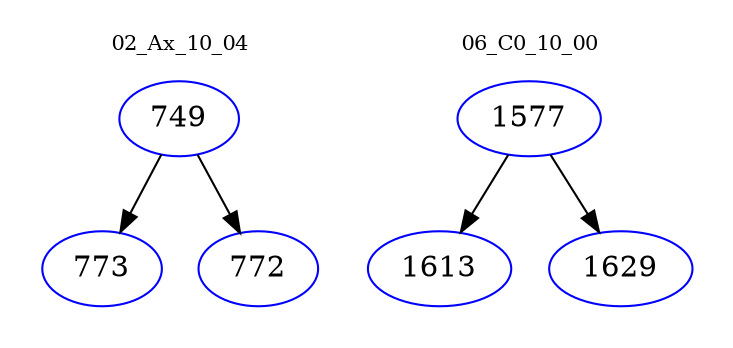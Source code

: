 digraph{
subgraph cluster_0 {
color = white
label = "02_Ax_10_04";
fontsize=10;
T0_749 [label="749", color="blue"]
T0_749 -> T0_773 [color="black"]
T0_773 [label="773", color="blue"]
T0_749 -> T0_772 [color="black"]
T0_772 [label="772", color="blue"]
}
subgraph cluster_1 {
color = white
label = "06_C0_10_00";
fontsize=10;
T1_1577 [label="1577", color="blue"]
T1_1577 -> T1_1613 [color="black"]
T1_1613 [label="1613", color="blue"]
T1_1577 -> T1_1629 [color="black"]
T1_1629 [label="1629", color="blue"]
}
}
